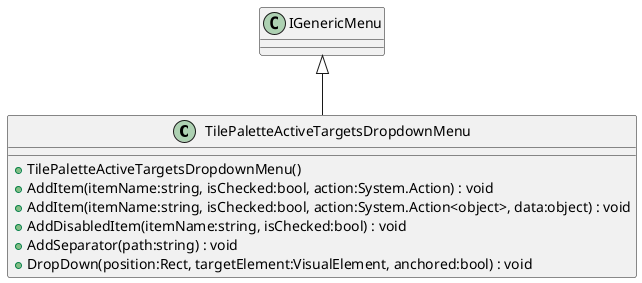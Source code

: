 @startuml
class TilePaletteActiveTargetsDropdownMenu {
    + TilePaletteActiveTargetsDropdownMenu()
    + AddItem(itemName:string, isChecked:bool, action:System.Action) : void
    + AddItem(itemName:string, isChecked:bool, action:System.Action<object>, data:object) : void
    + AddDisabledItem(itemName:string, isChecked:bool) : void
    + AddSeparator(path:string) : void
    + DropDown(position:Rect, targetElement:VisualElement, anchored:bool) : void
}
IGenericMenu <|-- TilePaletteActiveTargetsDropdownMenu
@enduml
